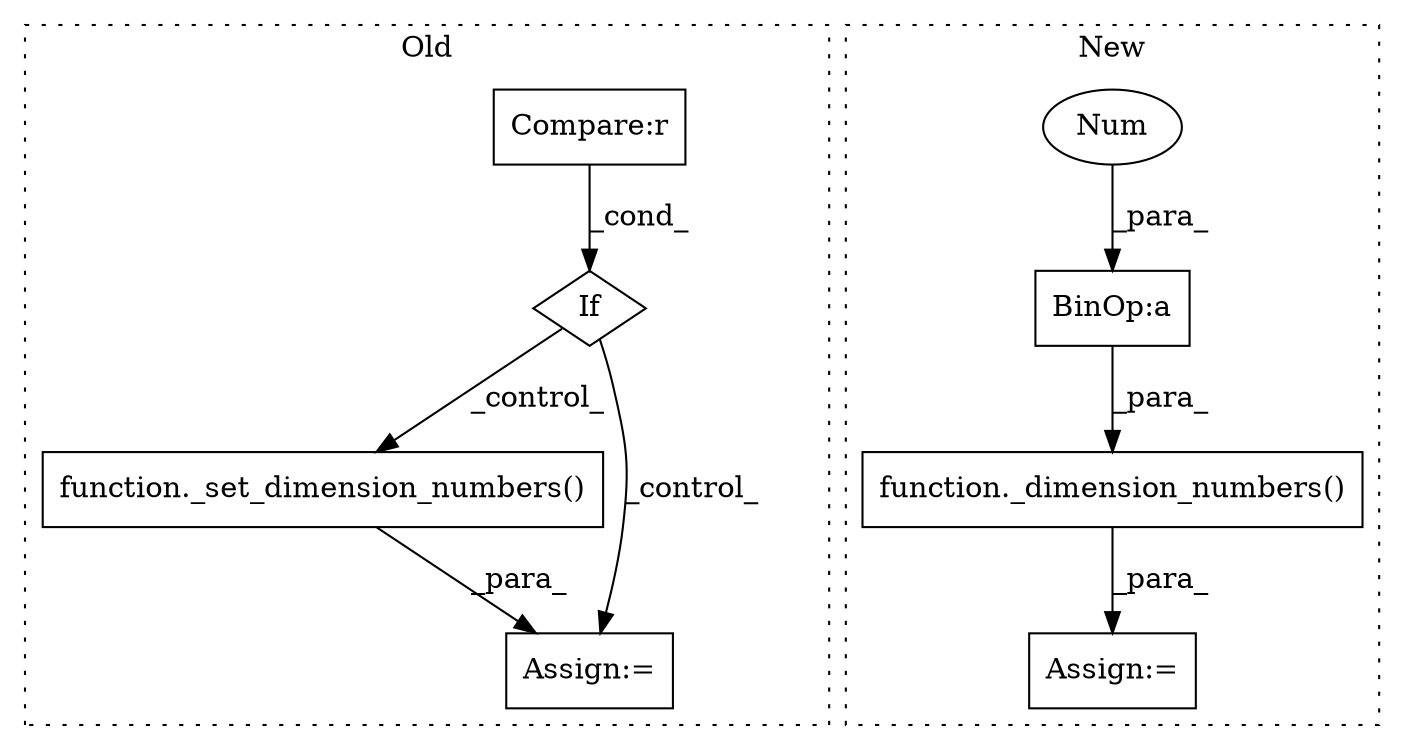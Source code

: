 digraph G {
subgraph cluster0 {
1 [label="function._set_dimension_numbers()" a="75" s="5295,5322" l="23,1" shape="box"];
3 [label="If" a="96" s="5237" l="3" shape="diamond"];
5 [label="Compare:r" a="40" s="5240" l="25" shape="box"];
7 [label="Assign:=" a="68" s="5292" l="3" shape="box"];
label = "Old";
style="dotted";
}
subgraph cluster1 {
2 [label="function._dimension_numbers()" a="75" s="5535,5579" l="19,1" shape="box"];
4 [label="BinOp:a" a="82" s="5577" l="1" shape="box"];
6 [label="Num" a="76" s="5578" l="1" shape="ellipse"];
8 [label="Assign:=" a="68" s="5532" l="3" shape="box"];
label = "New";
style="dotted";
}
1 -> 7 [label="_para_"];
2 -> 8 [label="_para_"];
3 -> 7 [label="_control_"];
3 -> 1 [label="_control_"];
4 -> 2 [label="_para_"];
5 -> 3 [label="_cond_"];
6 -> 4 [label="_para_"];
}